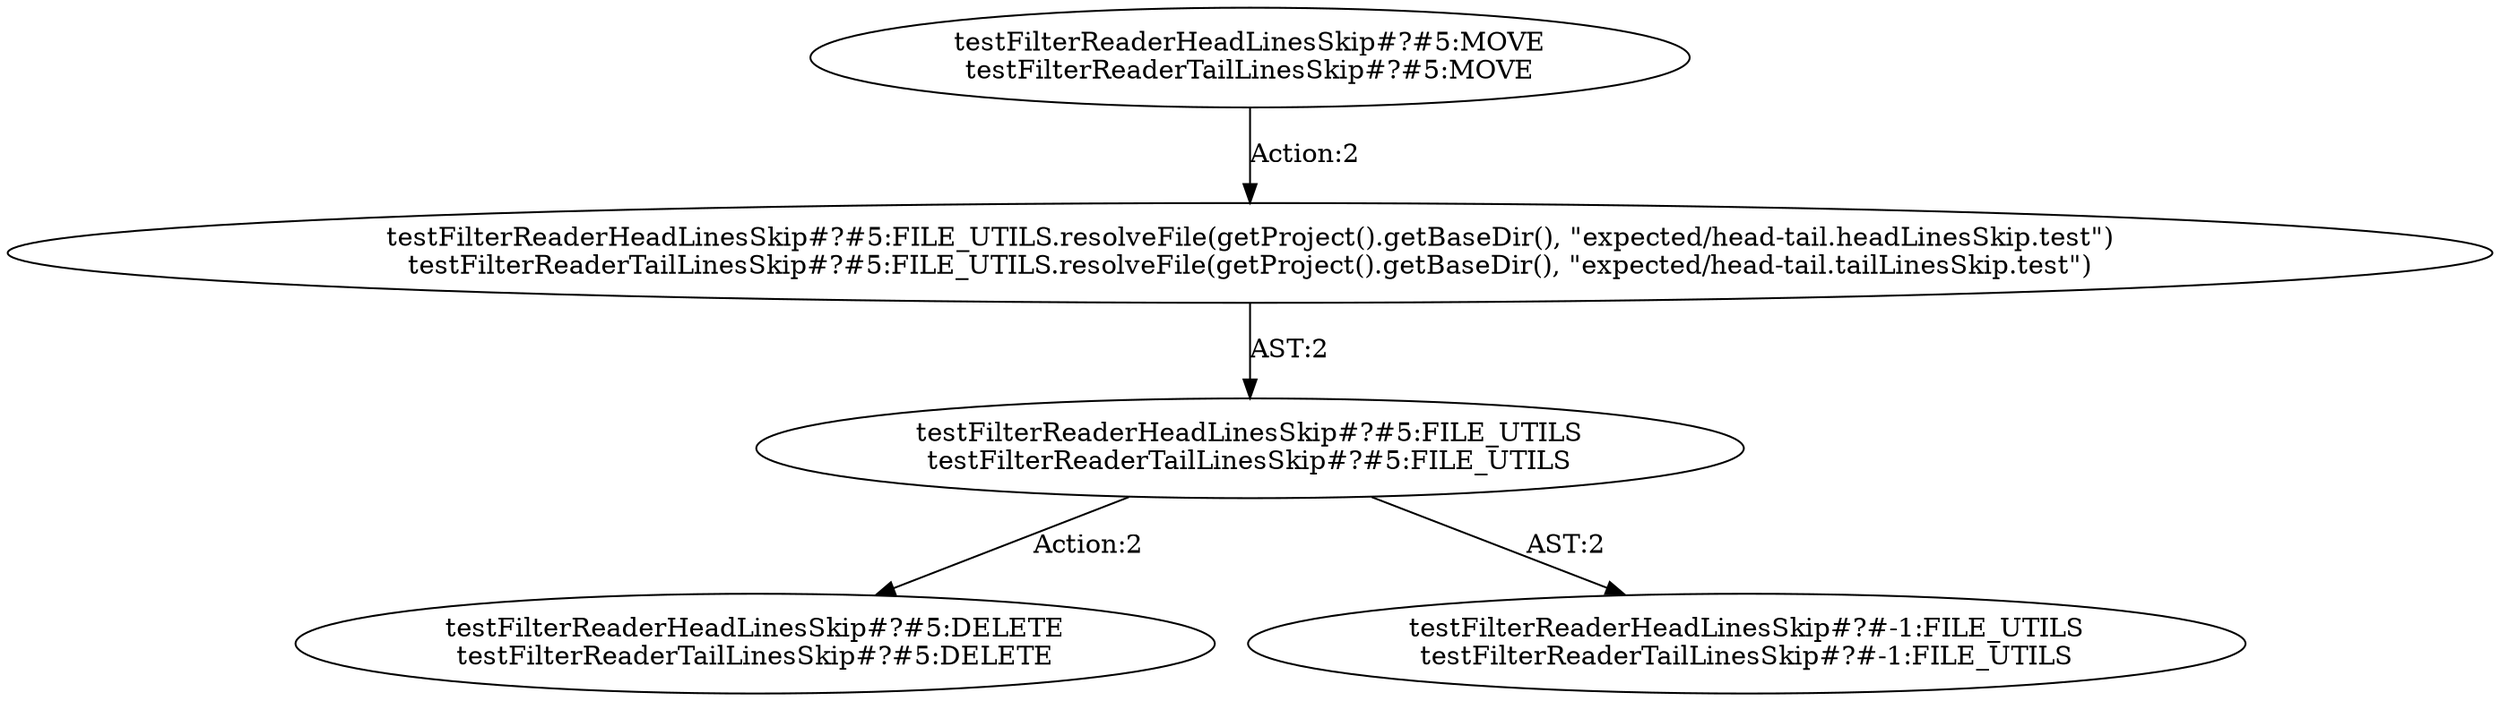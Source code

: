 digraph "Pattern" {
0 [label="testFilterReaderHeadLinesSkip#?#5:DELETE
testFilterReaderTailLinesSkip#?#5:DELETE" shape=ellipse]
1 [label="testFilterReaderHeadLinesSkip#?#5:FILE_UTILS
testFilterReaderTailLinesSkip#?#5:FILE_UTILS" shape=ellipse]
2 [label="testFilterReaderHeadLinesSkip#?#5:FILE_UTILS.resolveFile(getProject().getBaseDir(), \"expected/head-tail.headLinesSkip.test\")
testFilterReaderTailLinesSkip#?#5:FILE_UTILS.resolveFile(getProject().getBaseDir(), \"expected/head-tail.tailLinesSkip.test\")" shape=ellipse]
3 [label="testFilterReaderHeadLinesSkip#?#5:MOVE
testFilterReaderTailLinesSkip#?#5:MOVE" shape=ellipse]
4 [label="testFilterReaderHeadLinesSkip#?#-1:FILE_UTILS
testFilterReaderTailLinesSkip#?#-1:FILE_UTILS" shape=ellipse]
1 -> 0 [label="Action:2"];
1 -> 4 [label="AST:2"];
2 -> 1 [label="AST:2"];
3 -> 2 [label="Action:2"];
}